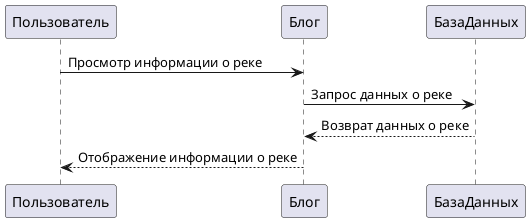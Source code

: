 @startuml
Пользователь -> Блог : Просмотр информации о реке
Блог -> БазаДанных : Запрос данных о реке
БазаДанных --> Блог : Возврат данных о реке
Блог --> Пользователь : Отображение информации о реке
@enduml

@startuml
Администратор -> Блог : Войти в систему
Блог -> БазаДанных : Аутентификация администратора
БазаДанных --> Блог : Возврат успеха
Блог --> Администратор : Показать панель администратора
@enduml

@startuml
Пользователь -> Блог : Оставить комментарий
Блог -> БазаДанных : Сохранить комментарий
БазаДанных --> Блог : Подтверждение сохранения
Блог --> Пользователь : Показать подтверждение
@enduml

@startuml
Администратор -> Блог : Создать новый пост
Блог -> БазаДанных : Сохранить пост
БазаДанных --> Блог : Подтверждение сохранения
Блог --> Администратор : Показать подтверждение поста
@enduml

@startuml
Пользователь -> Блог : Поиск реки
Блог -> БазаДанных : Запрос данных о реке
БазаДанных --> Блог : Возврат данных о реке
Блог --> Пользователь : Отображение результатов поиска
@enduml
